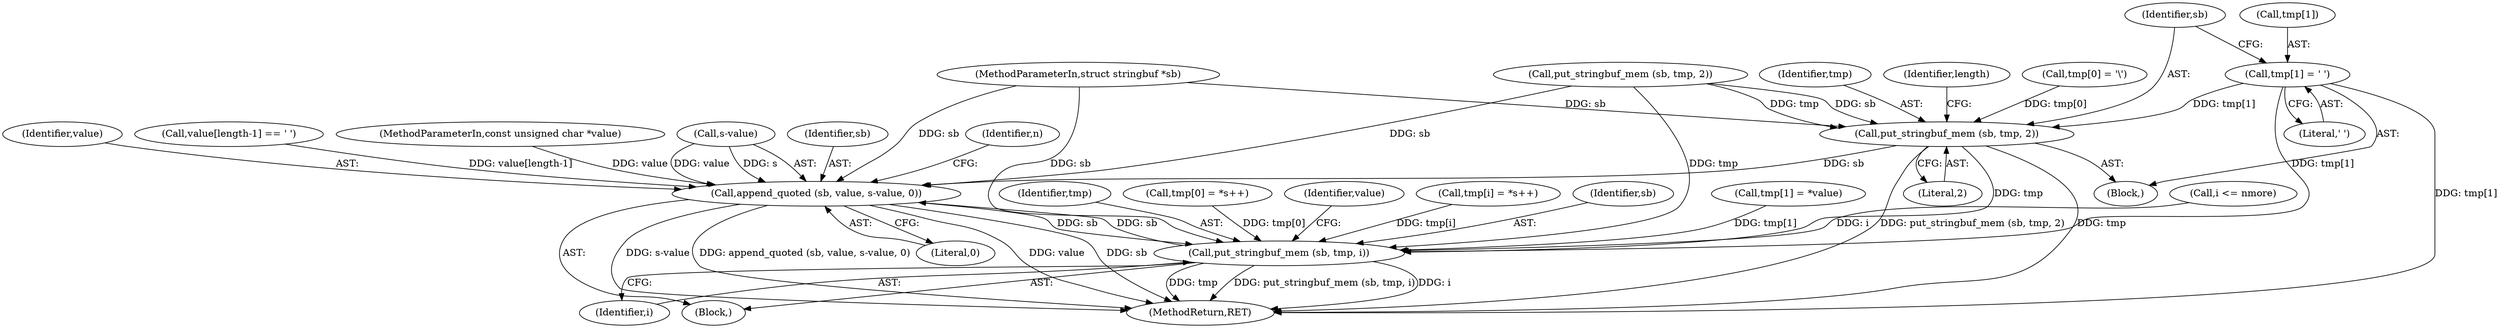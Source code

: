 digraph "1_gnupg_243d12fdec66a4360fbb3e307a046b39b5b4ffc3_0@array" {
"1000169" [label="(Call,tmp[1] = ' ')"];
"1000174" [label="(Call,put_stringbuf_mem (sb, tmp, 2))"];
"1000225" [label="(Call,append_quoted (sb, value, s-value, 0))"];
"1000347" [label="(Call,put_stringbuf_mem (sb, tmp, i))"];
"1000347" [label="(Call,put_stringbuf_mem (sb, tmp, i))"];
"1000234" [label="(Identifier,n)"];
"1000351" [label="(MethodReturn,RET)"];
"1000227" [label="(Identifier,value)"];
"1000176" [label="(Identifier,tmp)"];
"1000156" [label="(Call,value[length-1] == ' ')"];
"1000324" [label="(Call,i <= nmore)"];
"1000349" [label="(Identifier,tmp)"];
"1000164" [label="(Call,tmp[0] = '\\')"];
"1000175" [label="(Identifier,sb)"];
"1000177" [label="(Literal,2)"];
"1000231" [label="(Literal,0)"];
"1000311" [label="(Call,tmp[0] = *s++)"];
"1000112" [label="(MethodParameterIn,const unsigned char *value)"];
"1000139" [label="(Call,tmp[1] = *value)"];
"1000228" [label="(Call,s-value)"];
"1000114" [label="(MethodParameterIn,struct stringbuf *sb)"];
"1000163" [label="(Block,)"];
"1000170" [label="(Call,tmp[1])"];
"1000191" [label="(Identifier,value)"];
"1000350" [label="(Identifier,i)"];
"1000188" [label="(Block,)"];
"1000173" [label="(Literal,' ')"];
"1000338" [label="(Call,tmp[i] = *s++)"];
"1000179" [label="(Identifier,length)"];
"1000226" [label="(Identifier,sb)"];
"1000225" [label="(Call,append_quoted (sb, value, s-value, 0))"];
"1000169" [label="(Call,tmp[1] = ' ')"];
"1000145" [label="(Call,put_stringbuf_mem (sb, tmp, 2))"];
"1000348" [label="(Identifier,sb)"];
"1000174" [label="(Call,put_stringbuf_mem (sb, tmp, 2))"];
"1000169" -> "1000163"  [label="AST: "];
"1000169" -> "1000173"  [label="CFG: "];
"1000170" -> "1000169"  [label="AST: "];
"1000173" -> "1000169"  [label="AST: "];
"1000175" -> "1000169"  [label="CFG: "];
"1000169" -> "1000351"  [label="DDG: tmp[1]"];
"1000169" -> "1000174"  [label="DDG: tmp[1]"];
"1000169" -> "1000347"  [label="DDG: tmp[1]"];
"1000174" -> "1000163"  [label="AST: "];
"1000174" -> "1000177"  [label="CFG: "];
"1000175" -> "1000174"  [label="AST: "];
"1000176" -> "1000174"  [label="AST: "];
"1000177" -> "1000174"  [label="AST: "];
"1000179" -> "1000174"  [label="CFG: "];
"1000174" -> "1000351"  [label="DDG: tmp"];
"1000174" -> "1000351"  [label="DDG: put_stringbuf_mem (sb, tmp, 2)"];
"1000145" -> "1000174"  [label="DDG: sb"];
"1000145" -> "1000174"  [label="DDG: tmp"];
"1000114" -> "1000174"  [label="DDG: sb"];
"1000164" -> "1000174"  [label="DDG: tmp[0]"];
"1000174" -> "1000225"  [label="DDG: sb"];
"1000174" -> "1000347"  [label="DDG: tmp"];
"1000225" -> "1000188"  [label="AST: "];
"1000225" -> "1000231"  [label="CFG: "];
"1000226" -> "1000225"  [label="AST: "];
"1000227" -> "1000225"  [label="AST: "];
"1000228" -> "1000225"  [label="AST: "];
"1000231" -> "1000225"  [label="AST: "];
"1000234" -> "1000225"  [label="CFG: "];
"1000225" -> "1000351"  [label="DDG: append_quoted (sb, value, s-value, 0)"];
"1000225" -> "1000351"  [label="DDG: value"];
"1000225" -> "1000351"  [label="DDG: sb"];
"1000225" -> "1000351"  [label="DDG: s-value"];
"1000347" -> "1000225"  [label="DDG: sb"];
"1000145" -> "1000225"  [label="DDG: sb"];
"1000114" -> "1000225"  [label="DDG: sb"];
"1000156" -> "1000225"  [label="DDG: value[length-1]"];
"1000228" -> "1000225"  [label="DDG: value"];
"1000228" -> "1000225"  [label="DDG: s"];
"1000112" -> "1000225"  [label="DDG: value"];
"1000225" -> "1000347"  [label="DDG: sb"];
"1000347" -> "1000188"  [label="AST: "];
"1000347" -> "1000350"  [label="CFG: "];
"1000348" -> "1000347"  [label="AST: "];
"1000349" -> "1000347"  [label="AST: "];
"1000350" -> "1000347"  [label="AST: "];
"1000191" -> "1000347"  [label="CFG: "];
"1000347" -> "1000351"  [label="DDG: tmp"];
"1000347" -> "1000351"  [label="DDG: put_stringbuf_mem (sb, tmp, i)"];
"1000347" -> "1000351"  [label="DDG: i"];
"1000114" -> "1000347"  [label="DDG: sb"];
"1000311" -> "1000347"  [label="DDG: tmp[0]"];
"1000139" -> "1000347"  [label="DDG: tmp[1]"];
"1000145" -> "1000347"  [label="DDG: tmp"];
"1000338" -> "1000347"  [label="DDG: tmp[i]"];
"1000324" -> "1000347"  [label="DDG: i"];
}
